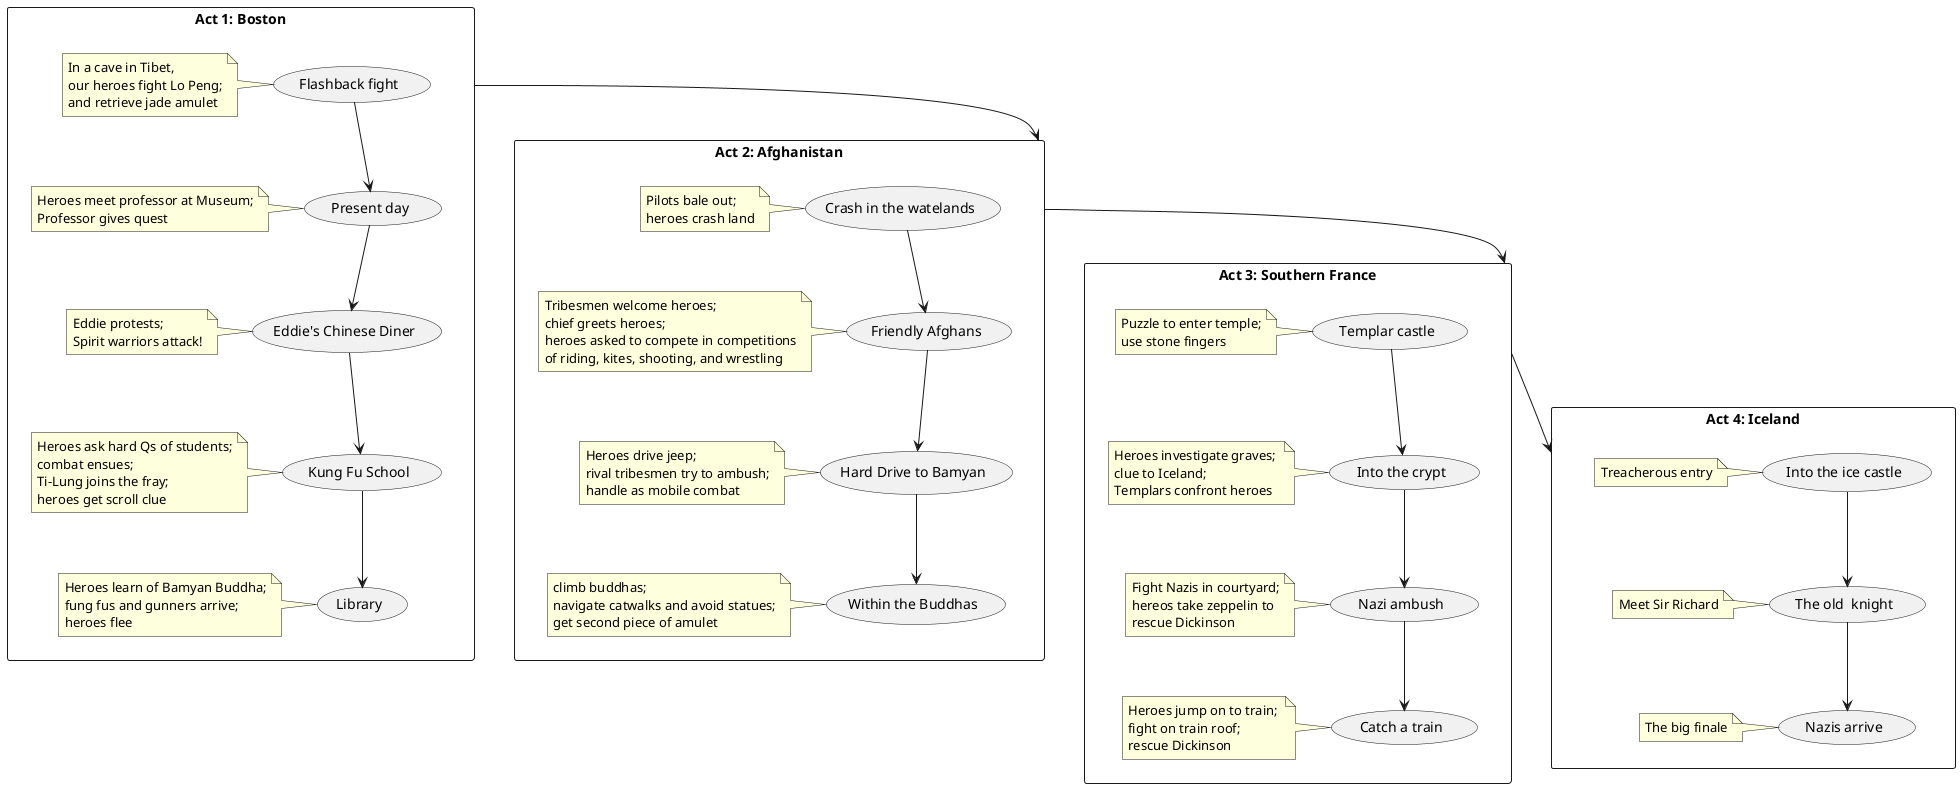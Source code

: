 @startuml

' left to right direction

'default
top to bottom direction


/'
participant "Opening chase" as a1s1
participant "Dickinson's house" as a1s2
participant "Auction house" as a1s3
participant "Clues revealed" as a1s4
'/

/'
start
:a1s1;
:a1s2;
end
'/

/'
package Cast {
  actor Dickinson as NPCA
  actor Bob as NPCB
}
'/



rectangle Act1 as "Act 1: Boston" {
usecase "Flashback fight" as a1s1a
note left
In a cave in Tibet, 
our heroes fight Lo Peng;
and retrieve jade amulet
end note
usecase "Present day" as a1s1b
note left
Heroes meet professor at Museum;
Professor gives quest
end note
usecase "Eddie's Chinese Diner" as a1s2
note left
Eddie protests; 
Spirit warriors attack!
end note
usecase "Kung Fu School" as a1s3
note left
Heroes ask hard Qs of students;
combat ensues;
Ti-Lung joins the fray;
heroes get scroll clue 
end note
usecase "Library" as a1s4
note left
Heroes learn of Bamyan Buddha;
fung fus and gunners arrive;
heroes flee
end note
}

a1s1a --> a1s1b
a1s1b --> a1s2
a1s2 --> a1s3
a1s3 --> a1s4



rectangle Act2 as "Act 2: Afghanistan" {
usecase "Crash in the watelands" as a2s1
note left
Pilots bale out;
heroes crash land
end note
usecase "Friendly Afghans" as a2s2
note left
Tribesmen welcome heroes;
chief greets heroes;
heroes asked to compete in competitions
of riding, kites, shooting, and wrestling
end note
usecase "Hard Drive to Bamyan" as a2s3
note left
Heroes drive jeep;
rival tribesmen try to ambush;
handle as mobile combat 
end note
usecase "Within the Buddhas" as a2s4
note left
climb buddhas;
navigate catwalks and avoid statues;
get second piece of amulet
end note
}

a2s1 --> a2s2
a2s2 --> a2s3
a2s3 --> a2s4


rectangle Act3 as "Act 3: Southern France" {
usecase "Templar castle" as a3s1
note left
Puzzle to enter temple;
use stone fingers
end note
usecase "Into the crypt" as a3s2
note left
Heroes investigate graves; 
clue to Iceland;
Templars confront heroes
end note
usecase "Nazi ambush" as a3s3
note left
Fight Nazis in courtyard;
hereos take zeppelin to 
rescue Dickinson
end note
usecase "Catch a train" as a3s4
note left
Heroes jump on to train; 
fight on train roof;  
rescue Dickinson
end note
}

a3s1 --> a3s2
a3s2 --> a3s3
a3s3 --> a3s4


rectangle Act4 as "Act 4: Iceland" {
usecase "Into the ice castle" as a4s1
note left
Treacherous entry
end note
usecase "The old  knight" as a4s2
note left
Meet Sir Richard
end note
usecase "Nazis arrive" as a4s3
note left
The big finale
end note

}
a4s1 --> a4s2
a4s2 --> a4s3 


Act1 --> Act2 
Act2 --> Act3
Act3 --> Act4

/'
box "Act 1" #LightBlue

participant "Initial chase" as a1s1 
participant "Dickinson's house" as a1s2 

end box

a1s1 - > a1s2 
'/

@endumld